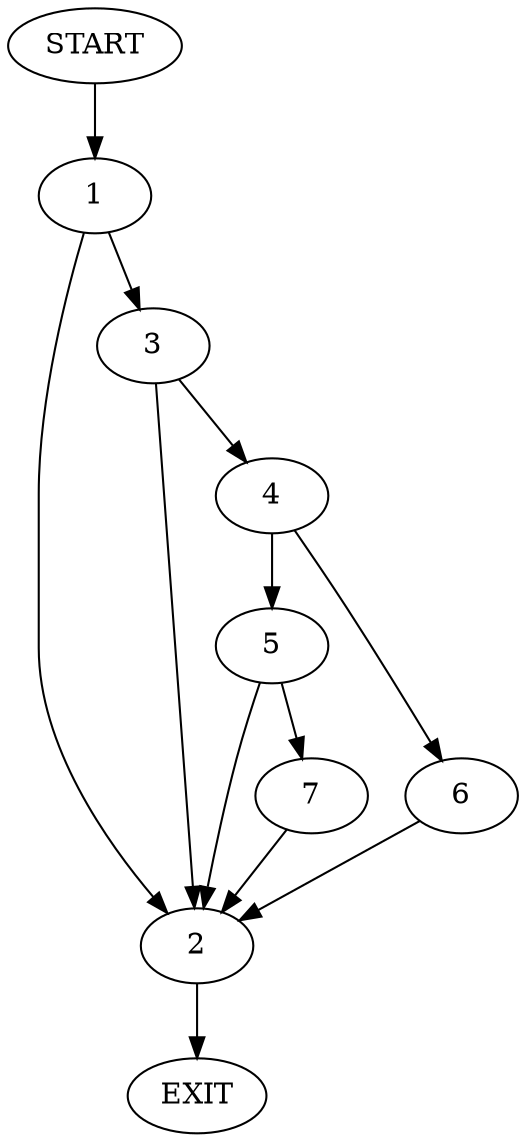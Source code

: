 digraph {
0 [label="START"]
8 [label="EXIT"]
0 -> 1
1 -> 2
1 -> 3
3 -> 2
3 -> 4
2 -> 8
4 -> 5
4 -> 6
5 -> 2
5 -> 7
6 -> 2
7 -> 2
}
